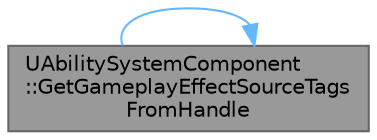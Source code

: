 digraph "UAbilitySystemComponent::GetGameplayEffectSourceTagsFromHandle"
{
 // INTERACTIVE_SVG=YES
 // LATEX_PDF_SIZE
  bgcolor="transparent";
  edge [fontname=Helvetica,fontsize=10,labelfontname=Helvetica,labelfontsize=10];
  node [fontname=Helvetica,fontsize=10,shape=box,height=0.2,width=0.4];
  rankdir="LR";
  Node1 [id="Node000001",label="UAbilitySystemComponent\l::GetGameplayEffectSourceTags\lFromHandle",height=0.2,width=0.4,color="gray40", fillcolor="grey60", style="filled", fontcolor="black",tooltip="Get the source tags from the gameplay spec represented by the specified handle, if possible."];
  Node1 -> Node1 [id="edge1_Node000001_Node000001",color="steelblue1",style="solid",tooltip=" "];
}
